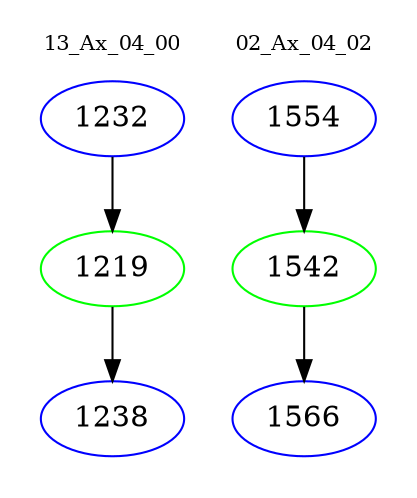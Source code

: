 digraph{
subgraph cluster_0 {
color = white
label = "13_Ax_04_00";
fontsize=10;
T0_1232 [label="1232", color="blue"]
T0_1232 -> T0_1219 [color="black"]
T0_1219 [label="1219", color="green"]
T0_1219 -> T0_1238 [color="black"]
T0_1238 [label="1238", color="blue"]
}
subgraph cluster_1 {
color = white
label = "02_Ax_04_02";
fontsize=10;
T1_1554 [label="1554", color="blue"]
T1_1554 -> T1_1542 [color="black"]
T1_1542 [label="1542", color="green"]
T1_1542 -> T1_1566 [color="black"]
T1_1566 [label="1566", color="blue"]
}
}

